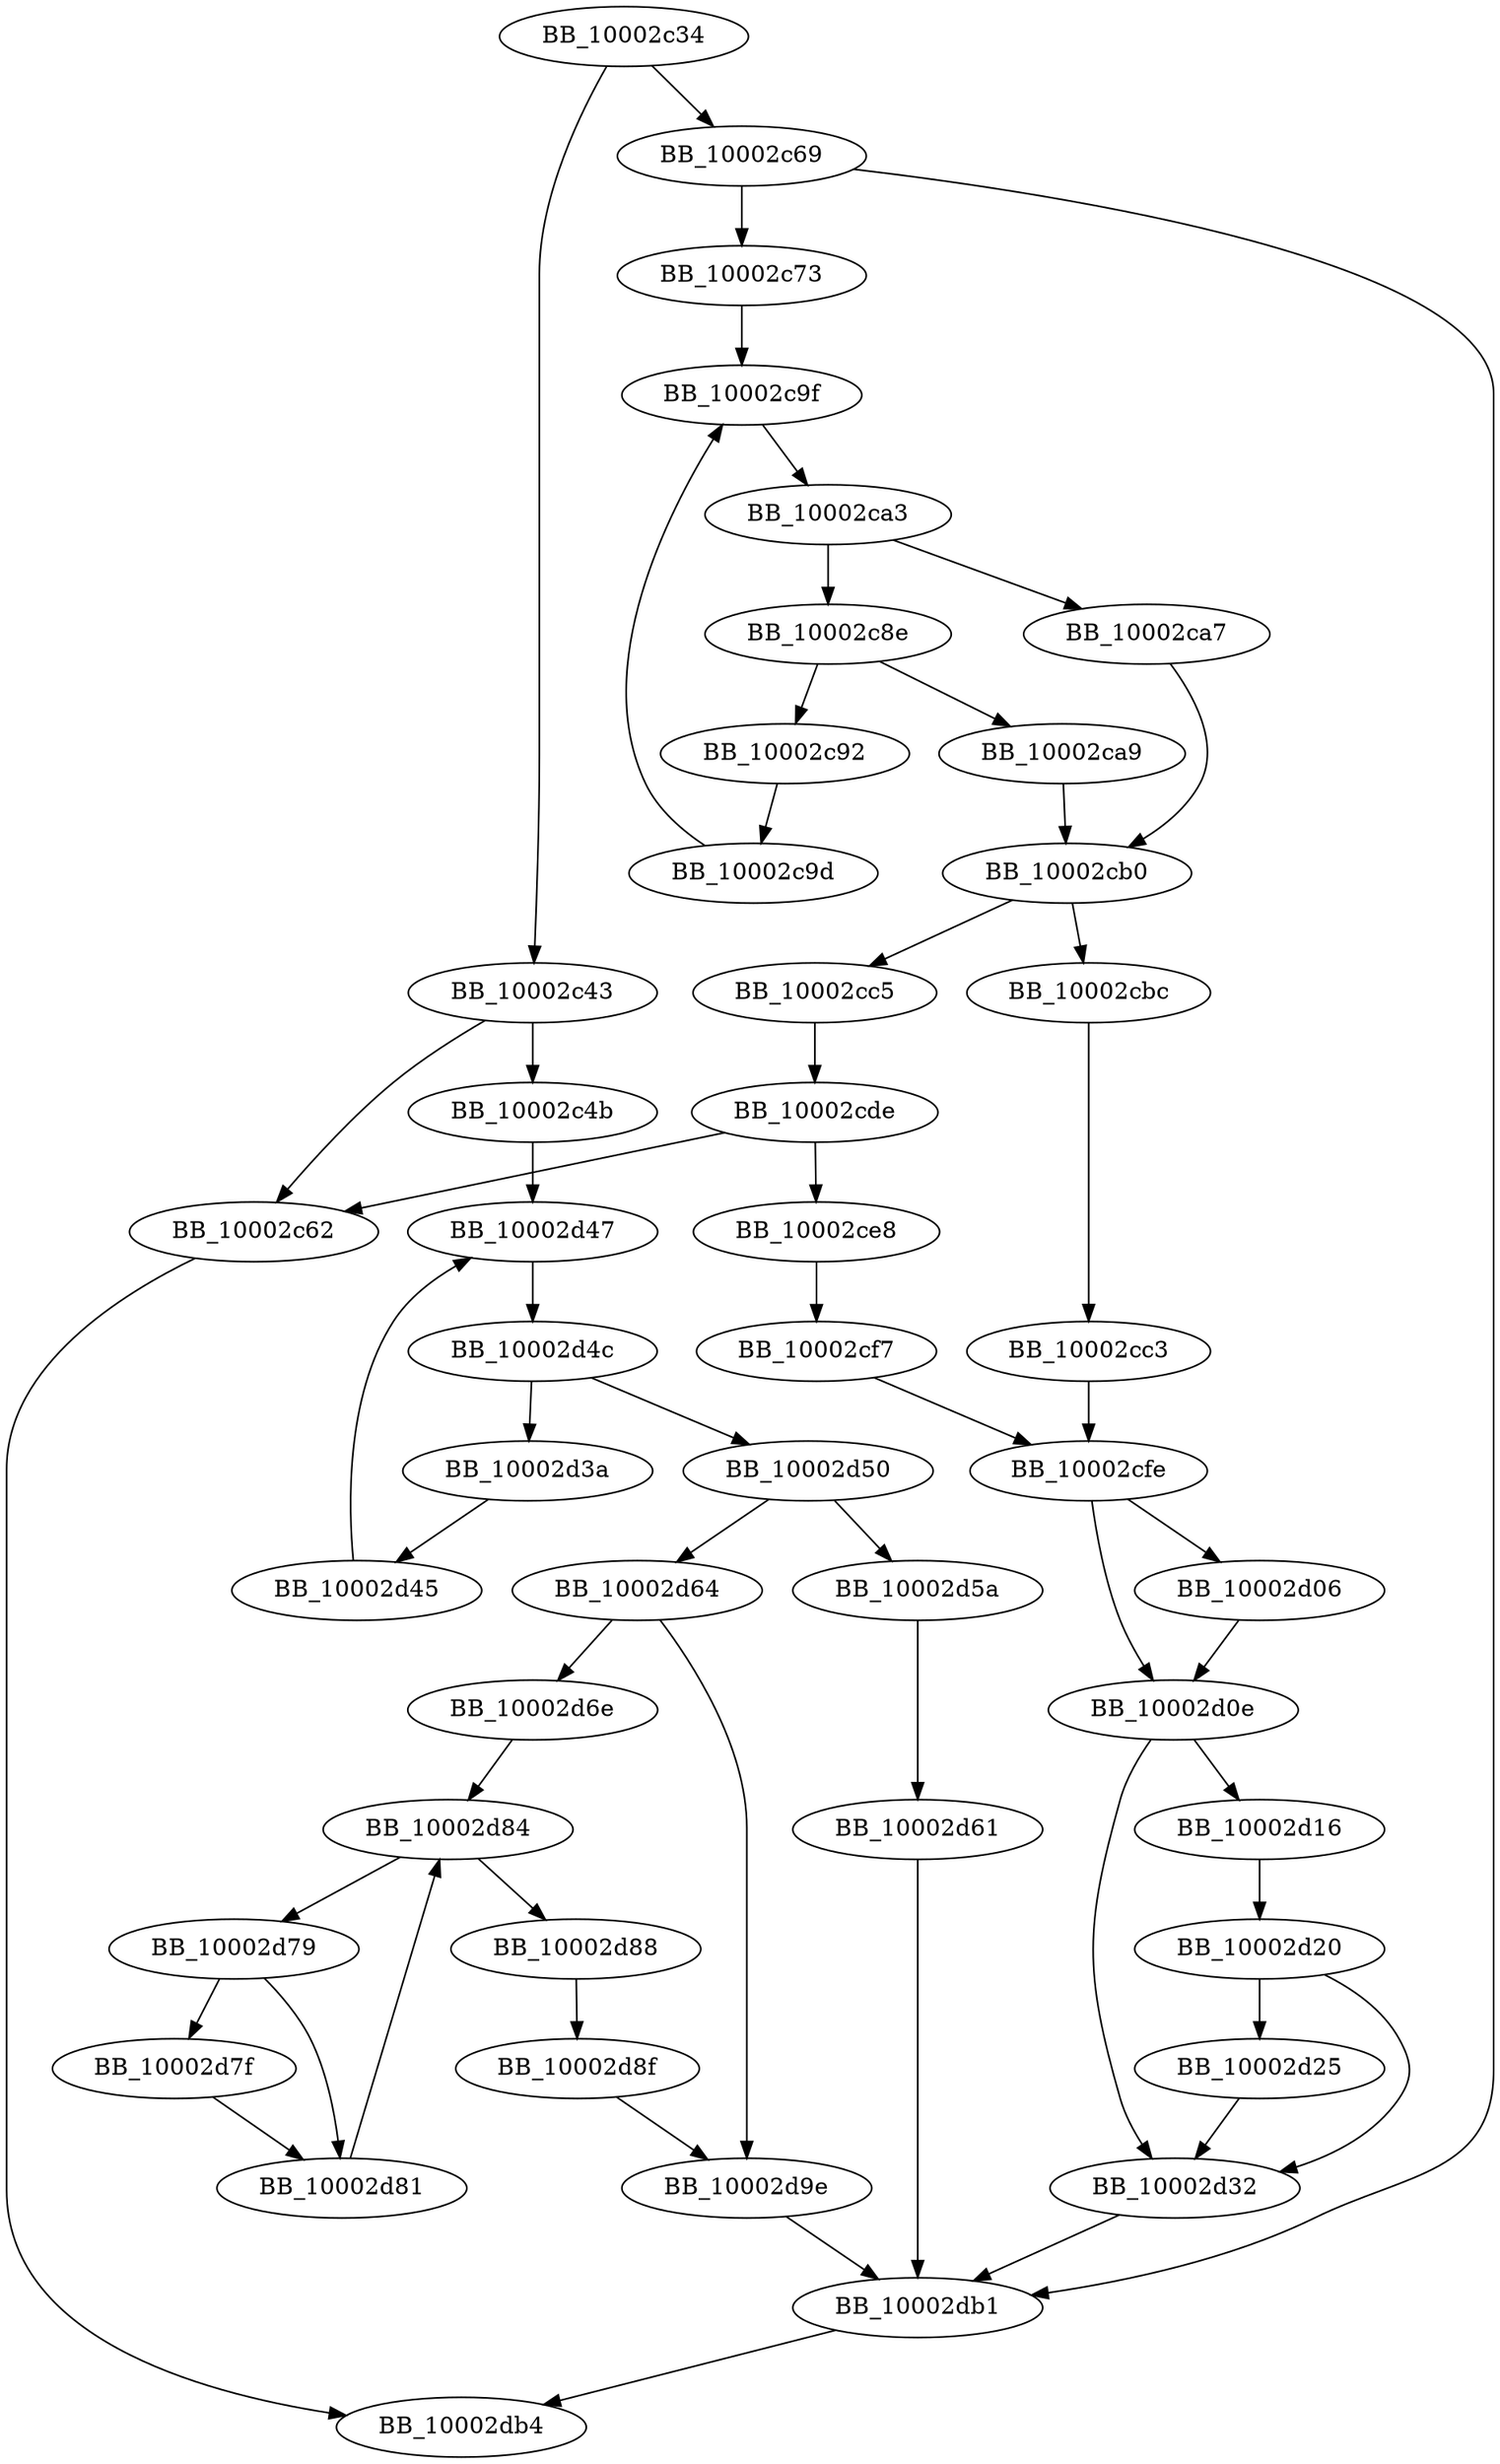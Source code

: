 DiGraph sub_10002C34{
BB_10002c34->BB_10002c43
BB_10002c34->BB_10002c69
BB_10002c43->BB_10002c4b
BB_10002c43->BB_10002c62
BB_10002c4b->BB_10002d47
BB_10002c62->BB_10002db4
BB_10002c69->BB_10002c73
BB_10002c69->BB_10002db1
BB_10002c73->BB_10002c9f
BB_10002c8e->BB_10002c92
BB_10002c8e->BB_10002ca9
BB_10002c92->BB_10002c9d
BB_10002c9d->BB_10002c9f
BB_10002c9f->BB_10002ca3
BB_10002ca3->BB_10002c8e
BB_10002ca3->BB_10002ca7
BB_10002ca7->BB_10002cb0
BB_10002ca9->BB_10002cb0
BB_10002cb0->BB_10002cbc
BB_10002cb0->BB_10002cc5
BB_10002cbc->BB_10002cc3
BB_10002cc3->BB_10002cfe
BB_10002cc5->BB_10002cde
BB_10002cde->BB_10002c62
BB_10002cde->BB_10002ce8
BB_10002ce8->BB_10002cf7
BB_10002cf7->BB_10002cfe
BB_10002cfe->BB_10002d06
BB_10002cfe->BB_10002d0e
BB_10002d06->BB_10002d0e
BB_10002d0e->BB_10002d16
BB_10002d0e->BB_10002d32
BB_10002d16->BB_10002d20
BB_10002d20->BB_10002d25
BB_10002d20->BB_10002d32
BB_10002d25->BB_10002d32
BB_10002d32->BB_10002db1
BB_10002d3a->BB_10002d45
BB_10002d45->BB_10002d47
BB_10002d47->BB_10002d4c
BB_10002d4c->BB_10002d3a
BB_10002d4c->BB_10002d50
BB_10002d50->BB_10002d5a
BB_10002d50->BB_10002d64
BB_10002d5a->BB_10002d61
BB_10002d61->BB_10002db1
BB_10002d64->BB_10002d6e
BB_10002d64->BB_10002d9e
BB_10002d6e->BB_10002d84
BB_10002d79->BB_10002d7f
BB_10002d79->BB_10002d81
BB_10002d7f->BB_10002d81
BB_10002d81->BB_10002d84
BB_10002d84->BB_10002d79
BB_10002d84->BB_10002d88
BB_10002d88->BB_10002d8f
BB_10002d8f->BB_10002d9e
BB_10002d9e->BB_10002db1
BB_10002db1->BB_10002db4
}
